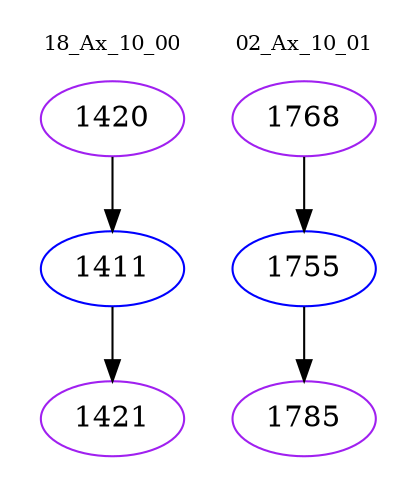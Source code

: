 digraph{
subgraph cluster_0 {
color = white
label = "18_Ax_10_00";
fontsize=10;
T0_1420 [label="1420", color="purple"]
T0_1420 -> T0_1411 [color="black"]
T0_1411 [label="1411", color="blue"]
T0_1411 -> T0_1421 [color="black"]
T0_1421 [label="1421", color="purple"]
}
subgraph cluster_1 {
color = white
label = "02_Ax_10_01";
fontsize=10;
T1_1768 [label="1768", color="purple"]
T1_1768 -> T1_1755 [color="black"]
T1_1755 [label="1755", color="blue"]
T1_1755 -> T1_1785 [color="black"]
T1_1785 [label="1785", color="purple"]
}
}
